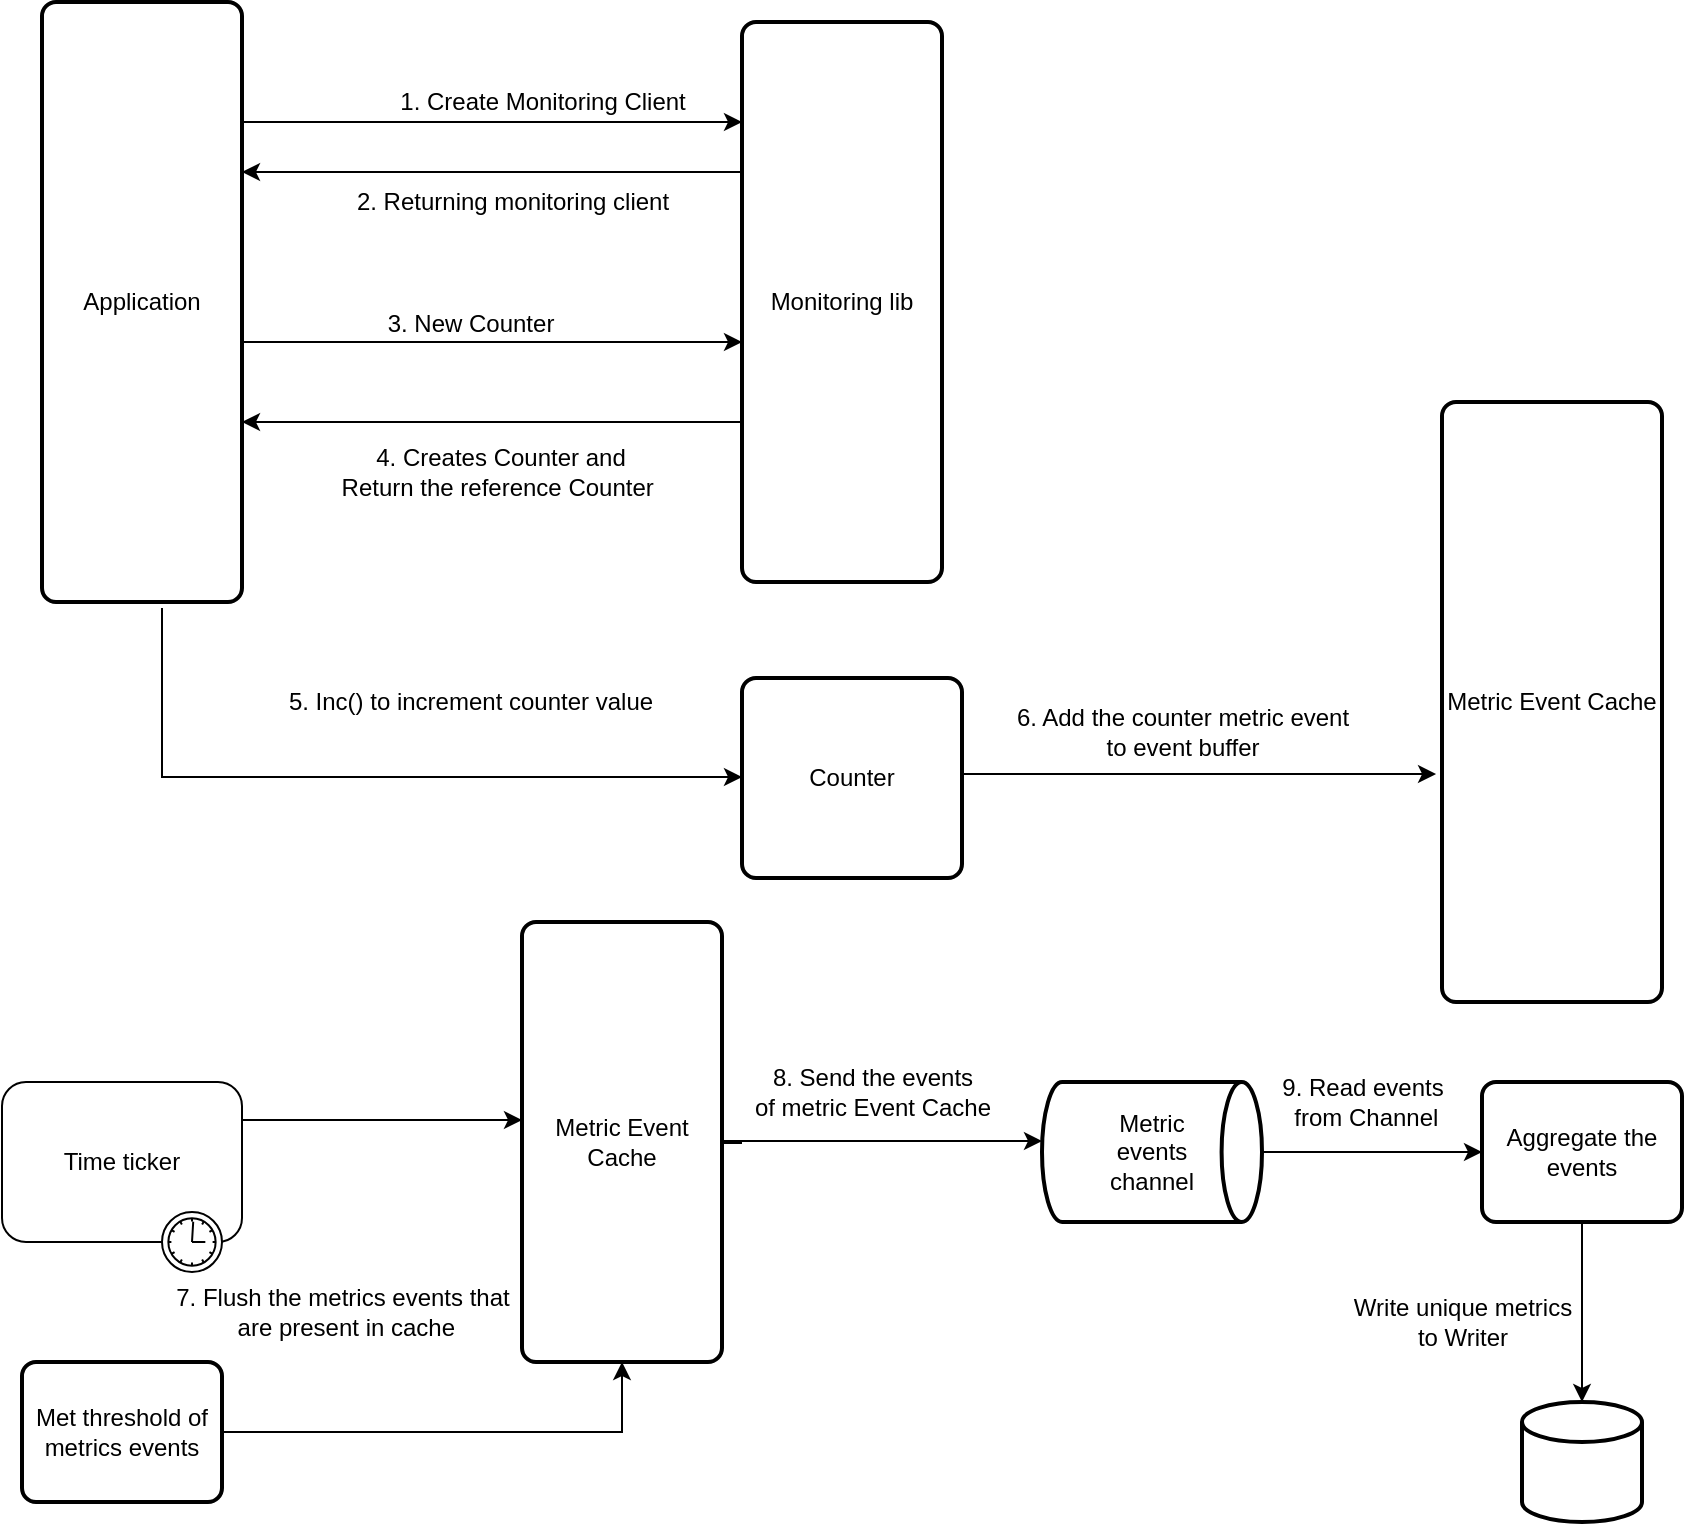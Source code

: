 <mxfile version="12.9.3" type="device"><diagram id="9lJRfXzV-IB1kDQ7P9FO" name="Page-1"><mxGraphModel dx="1186" dy="612" grid="1" gridSize="10" guides="1" tooltips="1" connect="1" arrows="1" fold="1" page="1" pageScale="1" pageWidth="850" pageHeight="1100" math="0" shadow="0"><root><mxCell id="0"/><mxCell id="1" parent="0"/><mxCell id="NAVS07wcBg4D3Wu26oE6-10" style="edgeStyle=orthogonalEdgeStyle;rounded=0;orthogonalLoop=1;jettySize=auto;html=1;" edge="1" parent="1" source="NAVS07wcBg4D3Wu26oE6-8" target="NAVS07wcBg4D3Wu26oE6-9"><mxGeometry relative="1" as="geometry"><Array as="points"><mxPoint x="300" y="140"/><mxPoint x="300" y="140"/></Array></mxGeometry></mxCell><mxCell id="NAVS07wcBg4D3Wu26oE6-8" value="Application&lt;br&gt;" style="rounded=1;whiteSpace=wrap;html=1;absoluteArcSize=1;arcSize=14;strokeWidth=2;" vertex="1" parent="1"><mxGeometry x="170" y="80" width="100" height="300" as="geometry"/></mxCell><mxCell id="NAVS07wcBg4D3Wu26oE6-12" style="edgeStyle=orthogonalEdgeStyle;rounded=0;orthogonalLoop=1;jettySize=auto;html=1;exitX=0;exitY=0.75;exitDx=0;exitDy=0;" edge="1" parent="1" source="NAVS07wcBg4D3Wu26oE6-9" target="NAVS07wcBg4D3Wu26oE6-8"><mxGeometry relative="1" as="geometry"><Array as="points"><mxPoint x="520" y="165"/></Array></mxGeometry></mxCell><mxCell id="NAVS07wcBg4D3Wu26oE6-16" style="edgeStyle=orthogonalEdgeStyle;rounded=0;orthogonalLoop=1;jettySize=auto;html=1;exitX=0;exitY=0.5;exitDx=0;exitDy=0;" edge="1" parent="1" source="NAVS07wcBg4D3Wu26oE6-9" target="NAVS07wcBg4D3Wu26oE6-8"><mxGeometry relative="1" as="geometry"><Array as="points"><mxPoint x="520" y="290"/></Array></mxGeometry></mxCell><mxCell id="NAVS07wcBg4D3Wu26oE6-9" value="Monitoring lib&lt;br&gt;" style="rounded=1;whiteSpace=wrap;html=1;absoluteArcSize=1;arcSize=14;strokeWidth=2;" vertex="1" parent="1"><mxGeometry x="520" y="90" width="100" height="280" as="geometry"/></mxCell><mxCell id="NAVS07wcBg4D3Wu26oE6-11" value="1. Create Monitoring Client" style="text;html=1;align=center;verticalAlign=middle;resizable=0;points=[];autosize=1;" vertex="1" parent="1"><mxGeometry x="340" y="120" width="160" height="20" as="geometry"/></mxCell><mxCell id="NAVS07wcBg4D3Wu26oE6-13" value="2. Returning monitoring client" style="text;html=1;align=center;verticalAlign=middle;resizable=0;points=[];autosize=1;" vertex="1" parent="1"><mxGeometry x="320" y="170" width="170" height="20" as="geometry"/></mxCell><mxCell id="NAVS07wcBg4D3Wu26oE6-18" style="edgeStyle=orthogonalEdgeStyle;rounded=0;orthogonalLoop=1;jettySize=auto;html=1;" edge="1" parent="1"><mxGeometry relative="1" as="geometry"><mxPoint x="270" y="250" as="sourcePoint"/><mxPoint x="520" y="250" as="targetPoint"/><Array as="points"><mxPoint x="340" y="250"/><mxPoint x="340" y="250"/></Array></mxGeometry></mxCell><mxCell id="NAVS07wcBg4D3Wu26oE6-19" value="3. New Counter" style="text;html=1;align=center;verticalAlign=middle;resizable=0;points=[];autosize=1;" vertex="1" parent="1"><mxGeometry x="334" y="231" width="100" height="20" as="geometry"/></mxCell><mxCell id="NAVS07wcBg4D3Wu26oE6-20" value="4. Creates Counter and&lt;br&gt;Return the reference Counter&amp;nbsp;" style="text;html=1;align=center;verticalAlign=middle;resizable=0;points=[];autosize=1;" vertex="1" parent="1"><mxGeometry x="314" y="300" width="170" height="30" as="geometry"/></mxCell><mxCell id="NAVS07wcBg4D3Wu26oE6-24" value="Counter" style="rounded=1;whiteSpace=wrap;html=1;absoluteArcSize=1;arcSize=14;strokeWidth=2;" vertex="1" parent="1"><mxGeometry x="520" y="418" width="110" height="100" as="geometry"/></mxCell><mxCell id="NAVS07wcBg4D3Wu26oE6-25" style="edgeStyle=orthogonalEdgeStyle;rounded=0;orthogonalLoop=1;jettySize=auto;html=1;exitX=0.6;exitY=1.01;exitDx=0;exitDy=0;exitPerimeter=0;" edge="1" parent="1" source="NAVS07wcBg4D3Wu26oE6-8"><mxGeometry relative="1" as="geometry"><mxPoint x="270" y="467.5" as="sourcePoint"/><mxPoint x="520" y="467.5" as="targetPoint"/><Array as="points"><mxPoint x="230" y="468"/></Array></mxGeometry></mxCell><mxCell id="NAVS07wcBg4D3Wu26oE6-26" value="5. Inc() to increment counter value" style="text;html=1;align=center;verticalAlign=middle;resizable=0;points=[];autosize=1;" vertex="1" parent="1"><mxGeometry x="284" y="420" width="200" height="20" as="geometry"/></mxCell><mxCell id="NAVS07wcBg4D3Wu26oE6-38" style="edgeStyle=orthogonalEdgeStyle;rounded=0;orthogonalLoop=1;jettySize=auto;html=1;exitX=1;exitY=0.5;exitDx=0;exitDy=0;entryX=-0.027;entryY=0.62;entryDx=0;entryDy=0;entryPerimeter=0;" edge="1" parent="1" source="NAVS07wcBg4D3Wu26oE6-24" target="NAVS07wcBg4D3Wu26oE6-63"><mxGeometry relative="1" as="geometry"><mxPoint x="630" y="468" as="sourcePoint"/><mxPoint x="760" y="468" as="targetPoint"/><Array as="points"><mxPoint x="630" y="466"/></Array></mxGeometry></mxCell><mxCell id="NAVS07wcBg4D3Wu26oE6-39" value="6. Add the counter metric event &lt;br&gt;to event buffer" style="text;html=1;align=center;verticalAlign=middle;resizable=0;points=[];autosize=1;" vertex="1" parent="1"><mxGeometry x="650" y="430" width="180" height="30" as="geometry"/></mxCell><mxCell id="NAVS07wcBg4D3Wu26oE6-47" style="edgeStyle=orthogonalEdgeStyle;rounded=0;orthogonalLoop=1;jettySize=auto;html=1;exitX=1;exitY=0.25;exitDx=0;exitDy=0;entryX=0;entryY=0.45;entryDx=0;entryDy=0;entryPerimeter=0;" edge="1" parent="1" source="NAVS07wcBg4D3Wu26oE6-44" target="NAVS07wcBg4D3Wu26oE6-46"><mxGeometry relative="1" as="geometry"><Array as="points"><mxPoint x="270" y="639"/></Array></mxGeometry></mxCell><mxCell id="NAVS07wcBg4D3Wu26oE6-44" value="Time ticker" style="html=1;whiteSpace=wrap;rounded=1;dropTarget=0;fontStyle=0" vertex="1" parent="1"><mxGeometry x="150" y="620" width="120" height="80" as="geometry"/></mxCell><mxCell id="NAVS07wcBg4D3Wu26oE6-45" value="" style="shape=mxgraph.bpmn.timer_start;perimeter=ellipsePerimeter;html=1;verticalLabelPosition=bottom;labelBackgroundColor=#ffffff;verticalAlign=top;outlineConnect=0;" vertex="1" parent="NAVS07wcBg4D3Wu26oE6-44"><mxGeometry x="1" y="1" width="30" height="30" relative="1" as="geometry"><mxPoint x="-40" y="-15" as="offset"/></mxGeometry></mxCell><mxCell id="NAVS07wcBg4D3Wu26oE6-46" value="Metric Event Cache" style="rounded=1;whiteSpace=wrap;html=1;absoluteArcSize=1;arcSize=14;strokeWidth=2;" vertex="1" parent="1"><mxGeometry x="410" y="540" width="100" height="220" as="geometry"/></mxCell><mxCell id="NAVS07wcBg4D3Wu26oE6-48" value="7. Flush the metrics events that&lt;br&gt;&amp;nbsp;are present in cache" style="text;html=1;align=center;verticalAlign=middle;resizable=0;points=[];autosize=1;" vertex="1" parent="1"><mxGeometry x="230" y="720" width="180" height="30" as="geometry"/></mxCell><mxCell id="NAVS07wcBg4D3Wu26oE6-49" value="" style="strokeWidth=2;html=1;shape=mxgraph.flowchart.database;whiteSpace=wrap;" vertex="1" parent="1"><mxGeometry x="910" y="780" width="60" height="60" as="geometry"/></mxCell><mxCell id="NAVS07wcBg4D3Wu26oE6-55" style="edgeStyle=orthogonalEdgeStyle;rounded=0;orthogonalLoop=1;jettySize=auto;html=1;exitX=1;exitY=0.5;exitDx=0;exitDy=0;entryX=0.5;entryY=1;entryDx=0;entryDy=0;" edge="1" parent="1" source="NAVS07wcBg4D3Wu26oE6-54" target="NAVS07wcBg4D3Wu26oE6-46"><mxGeometry relative="1" as="geometry"/></mxCell><mxCell id="NAVS07wcBg4D3Wu26oE6-54" value="Met threshold of metrics events" style="rounded=1;whiteSpace=wrap;html=1;absoluteArcSize=1;arcSize=14;strokeWidth=2;" vertex="1" parent="1"><mxGeometry x="160" y="760" width="100" height="70" as="geometry"/></mxCell><mxCell id="NAVS07wcBg4D3Wu26oE6-63" value="Metric Event Cache" style="rounded=1;whiteSpace=wrap;html=1;absoluteArcSize=1;arcSize=14;strokeWidth=2;" vertex="1" parent="1"><mxGeometry x="870" y="280" width="110" height="300" as="geometry"/></mxCell><mxCell id="NAVS07wcBg4D3Wu26oE6-75" style="edgeStyle=none;rounded=0;comic=0;jumpStyle=none;orthogonalLoop=1;jettySize=auto;html=1;exitX=1;exitY=0.5;exitDx=0;exitDy=0;exitPerimeter=0;entryX=0;entryY=0.5;entryDx=0;entryDy=0;shadow=0;strokeColor=#000000;" edge="1" parent="1" source="NAVS07wcBg4D3Wu26oE6-68" target="NAVS07wcBg4D3Wu26oE6-74"><mxGeometry relative="1" as="geometry"/></mxCell><mxCell id="NAVS07wcBg4D3Wu26oE6-68" value="Metric &lt;br&gt;events &lt;br&gt;channel" style="strokeWidth=2;html=1;shape=mxgraph.flowchart.direct_data;whiteSpace=wrap;" vertex="1" parent="1"><mxGeometry x="670" y="620" width="110" height="70" as="geometry"/></mxCell><mxCell id="NAVS07wcBg4D3Wu26oE6-70" style="edgeStyle=orthogonalEdgeStyle;rounded=0;orthogonalLoop=1;jettySize=auto;html=1;exitX=1;exitY=0.25;exitDx=0;exitDy=0;" edge="1" parent="1"><mxGeometry relative="1" as="geometry"><mxPoint x="520" y="650.5" as="sourcePoint"/><mxPoint x="670" y="649.5" as="targetPoint"/><Array as="points"><mxPoint x="510" y="651"/><mxPoint x="510" y="650"/></Array></mxGeometry></mxCell><mxCell id="NAVS07wcBg4D3Wu26oE6-71" value="8. Send the events &lt;br&gt;of metric Event Cache" style="text;html=1;align=center;verticalAlign=middle;resizable=0;points=[];autosize=1;" vertex="1" parent="1"><mxGeometry x="520" y="610" width="130" height="30" as="geometry"/></mxCell><mxCell id="NAVS07wcBg4D3Wu26oE6-77" style="edgeStyle=none;rounded=0;comic=0;jumpStyle=none;orthogonalLoop=1;jettySize=auto;html=1;exitX=0.5;exitY=1;exitDx=0;exitDy=0;entryX=0.5;entryY=0;entryDx=0;entryDy=0;entryPerimeter=0;shadow=0;strokeColor=#000000;" edge="1" parent="1" source="NAVS07wcBg4D3Wu26oE6-74" target="NAVS07wcBg4D3Wu26oE6-49"><mxGeometry relative="1" as="geometry"/></mxCell><mxCell id="NAVS07wcBg4D3Wu26oE6-74" value="Aggregate the events" style="rounded=1;whiteSpace=wrap;html=1;absoluteArcSize=1;arcSize=14;strokeWidth=2;" vertex="1" parent="1"><mxGeometry x="890" y="620" width="100" height="70" as="geometry"/></mxCell><mxCell id="NAVS07wcBg4D3Wu26oE6-76" value="9. Read events&lt;br&gt;&amp;nbsp;from Channel" style="text;html=1;align=center;verticalAlign=middle;resizable=0;points=[];autosize=1;" vertex="1" parent="1"><mxGeometry x="780" y="615" width="100" height="30" as="geometry"/></mxCell><mxCell id="NAVS07wcBg4D3Wu26oE6-78" value="Write unique metrics&lt;br&gt;to Writer" style="text;html=1;align=center;verticalAlign=middle;resizable=0;points=[];autosize=1;" vertex="1" parent="1"><mxGeometry x="820" y="725" width="120" height="30" as="geometry"/></mxCell></root></mxGraphModel></diagram></mxfile>